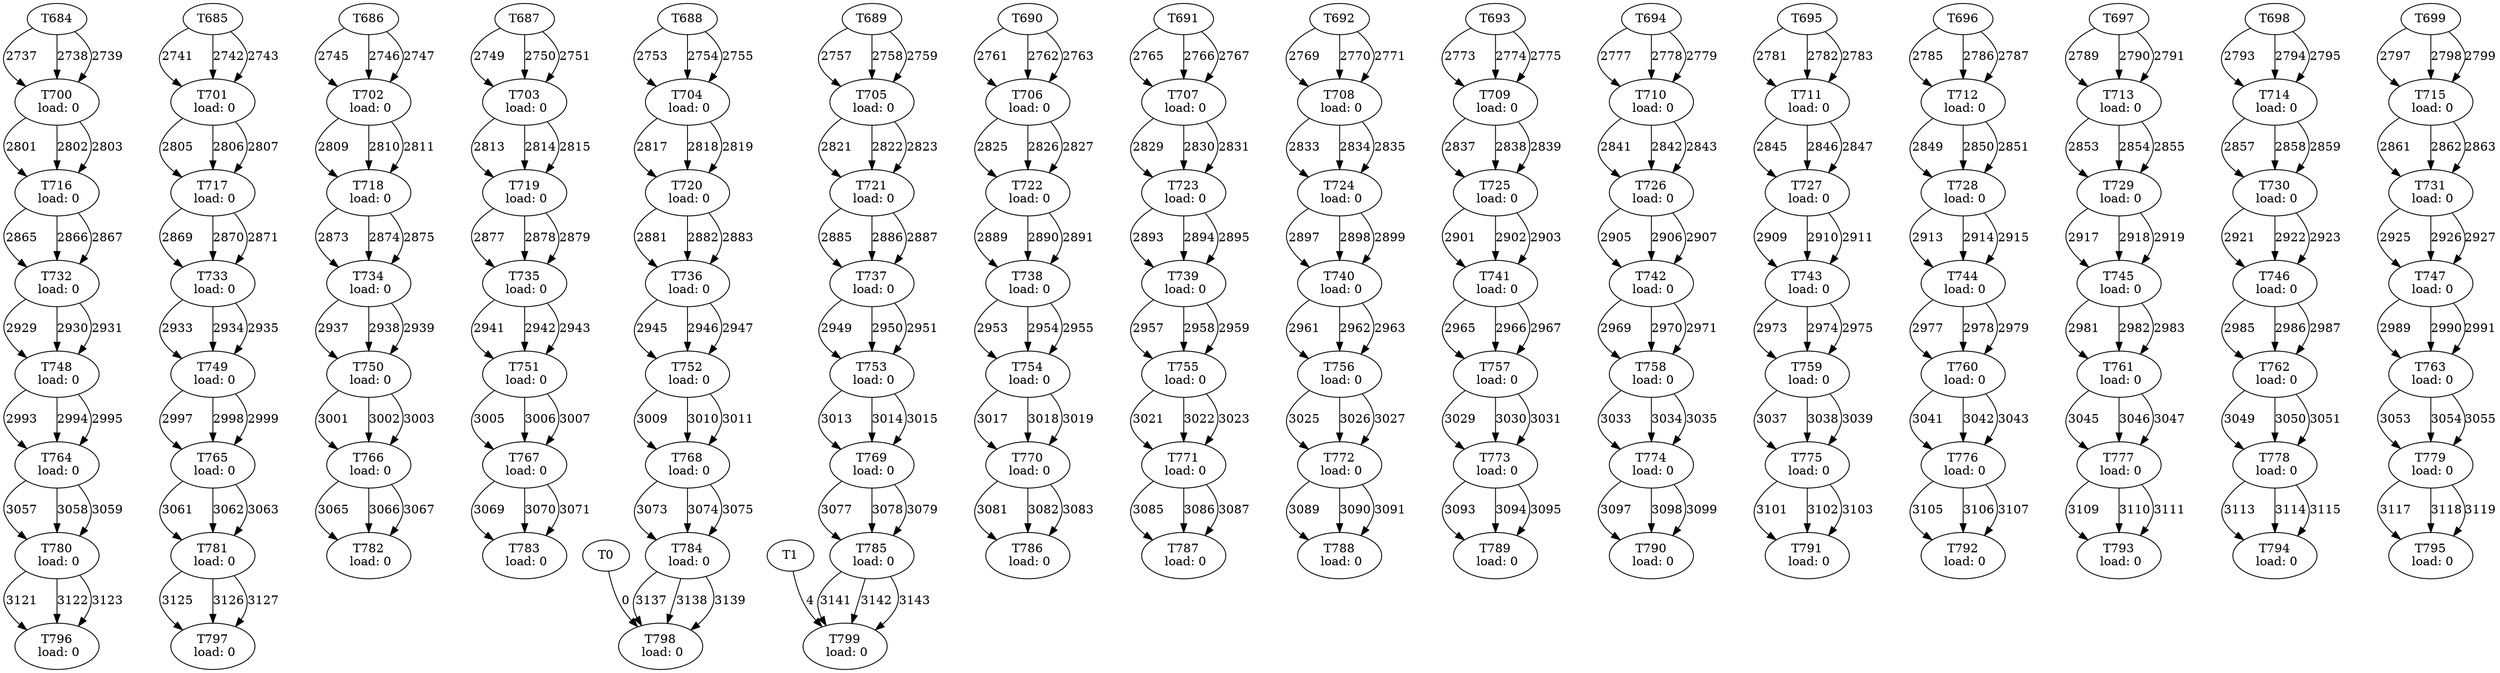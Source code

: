 digraph taskgraph {
	T700 [label= "T700\n load: 0"];
	T684 -> T700[label=2737];
	T684 -> T700[label=2738];
	T684 -> T700[label=2739];
	T701 [label= "T701\n load: 0"];
	T685 -> T701[label=2741];
	T685 -> T701[label=2742];
	T685 -> T701[label=2743];
	T702 [label= "T702\n load: 0"];
	T686 -> T702[label=2745];
	T686 -> T702[label=2746];
	T686 -> T702[label=2747];
	T703 [label= "T703\n load: 0"];
	T687 -> T703[label=2749];
	T687 -> T703[label=2750];
	T687 -> T703[label=2751];
	T704 [label= "T704\n load: 0"];
	T688 -> T704[label=2753];
	T688 -> T704[label=2754];
	T688 -> T704[label=2755];
	T705 [label= "T705\n load: 0"];
	T689 -> T705[label=2757];
	T689 -> T705[label=2758];
	T689 -> T705[label=2759];
	T706 [label= "T706\n load: 0"];
	T690 -> T706[label=2761];
	T690 -> T706[label=2762];
	T690 -> T706[label=2763];
	T707 [label= "T707\n load: 0"];
	T691 -> T707[label=2765];
	T691 -> T707[label=2766];
	T691 -> T707[label=2767];
	T708 [label= "T708\n load: 0"];
	T692 -> T708[label=2769];
	T692 -> T708[label=2770];
	T692 -> T708[label=2771];
	T709 [label= "T709\n load: 0"];
	T693 -> T709[label=2773];
	T693 -> T709[label=2774];
	T693 -> T709[label=2775];
	T710 [label= "T710\n load: 0"];
	T694 -> T710[label=2777];
	T694 -> T710[label=2778];
	T694 -> T710[label=2779];
	T711 [label= "T711\n load: 0"];
	T695 -> T711[label=2781];
	T695 -> T711[label=2782];
	T695 -> T711[label=2783];
	T712 [label= "T712\n load: 0"];
	T696 -> T712[label=2785];
	T696 -> T712[label=2786];
	T696 -> T712[label=2787];
	T713 [label= "T713\n load: 0"];
	T697 -> T713[label=2789];
	T697 -> T713[label=2790];
	T697 -> T713[label=2791];
	T714 [label= "T714\n load: 0"];
	T698 -> T714[label=2793];
	T698 -> T714[label=2794];
	T698 -> T714[label=2795];
	T715 [label= "T715\n load: 0"];
	T699 -> T715[label=2797];
	T699 -> T715[label=2798];
	T699 -> T715[label=2799];
	T716 [label= "T716\n load: 0"];
	T700 -> T716[label=2801];
	T700 -> T716[label=2802];
	T700 -> T716[label=2803];
	T717 [label= "T717\n load: 0"];
	T701 -> T717[label=2805];
	T701 -> T717[label=2806];
	T701 -> T717[label=2807];
	T718 [label= "T718\n load: 0"];
	T702 -> T718[label=2809];
	T702 -> T718[label=2810];
	T702 -> T718[label=2811];
	T719 [label= "T719\n load: 0"];
	T703 -> T719[label=2813];
	T703 -> T719[label=2814];
	T703 -> T719[label=2815];
	T720 [label= "T720\n load: 0"];
	T704 -> T720[label=2817];
	T704 -> T720[label=2818];
	T704 -> T720[label=2819];
	T721 [label= "T721\n load: 0"];
	T705 -> T721[label=2821];
	T705 -> T721[label=2822];
	T705 -> T721[label=2823];
	T722 [label= "T722\n load: 0"];
	T706 -> T722[label=2825];
	T706 -> T722[label=2826];
	T706 -> T722[label=2827];
	T723 [label= "T723\n load: 0"];
	T707 -> T723[label=2829];
	T707 -> T723[label=2830];
	T707 -> T723[label=2831];
	T724 [label= "T724\n load: 0"];
	T708 -> T724[label=2833];
	T708 -> T724[label=2834];
	T708 -> T724[label=2835];
	T725 [label= "T725\n load: 0"];
	T709 -> T725[label=2837];
	T709 -> T725[label=2838];
	T709 -> T725[label=2839];
	T726 [label= "T726\n load: 0"];
	T710 -> T726[label=2841];
	T710 -> T726[label=2842];
	T710 -> T726[label=2843];
	T727 [label= "T727\n load: 0"];
	T711 -> T727[label=2845];
	T711 -> T727[label=2846];
	T711 -> T727[label=2847];
	T728 [label= "T728\n load: 0"];
	T712 -> T728[label=2849];
	T712 -> T728[label=2850];
	T712 -> T728[label=2851];
	T729 [label= "T729\n load: 0"];
	T713 -> T729[label=2853];
	T713 -> T729[label=2854];
	T713 -> T729[label=2855];
	T730 [label= "T730\n load: 0"];
	T714 -> T730[label=2857];
	T714 -> T730[label=2858];
	T714 -> T730[label=2859];
	T731 [label= "T731\n load: 0"];
	T715 -> T731[label=2861];
	T715 -> T731[label=2862];
	T715 -> T731[label=2863];
	T732 [label= "T732\n load: 0"];
	T716 -> T732[label=2865];
	T716 -> T732[label=2866];
	T716 -> T732[label=2867];
	T733 [label= "T733\n load: 0"];
	T717 -> T733[label=2869];
	T717 -> T733[label=2870];
	T717 -> T733[label=2871];
	T734 [label= "T734\n load: 0"];
	T718 -> T734[label=2873];
	T718 -> T734[label=2874];
	T718 -> T734[label=2875];
	T735 [label= "T735\n load: 0"];
	T719 -> T735[label=2877];
	T719 -> T735[label=2878];
	T719 -> T735[label=2879];
	T736 [label= "T736\n load: 0"];
	T720 -> T736[label=2881];
	T720 -> T736[label=2882];
	T720 -> T736[label=2883];
	T737 [label= "T737\n load: 0"];
	T721 -> T737[label=2885];
	T721 -> T737[label=2886];
	T721 -> T737[label=2887];
	T738 [label= "T738\n load: 0"];
	T722 -> T738[label=2889];
	T722 -> T738[label=2890];
	T722 -> T738[label=2891];
	T739 [label= "T739\n load: 0"];
	T723 -> T739[label=2893];
	T723 -> T739[label=2894];
	T723 -> T739[label=2895];
	T740 [label= "T740\n load: 0"];
	T724 -> T740[label=2897];
	T724 -> T740[label=2898];
	T724 -> T740[label=2899];
	T741 [label= "T741\n load: 0"];
	T725 -> T741[label=2901];
	T725 -> T741[label=2902];
	T725 -> T741[label=2903];
	T742 [label= "T742\n load: 0"];
	T726 -> T742[label=2905];
	T726 -> T742[label=2906];
	T726 -> T742[label=2907];
	T743 [label= "T743\n load: 0"];
	T727 -> T743[label=2909];
	T727 -> T743[label=2910];
	T727 -> T743[label=2911];
	T744 [label= "T744\n load: 0"];
	T728 -> T744[label=2913];
	T728 -> T744[label=2914];
	T728 -> T744[label=2915];
	T745 [label= "T745\n load: 0"];
	T729 -> T745[label=2917];
	T729 -> T745[label=2918];
	T729 -> T745[label=2919];
	T746 [label= "T746\n load: 0"];
	T730 -> T746[label=2921];
	T730 -> T746[label=2922];
	T730 -> T746[label=2923];
	T747 [label= "T747\n load: 0"];
	T731 -> T747[label=2925];
	T731 -> T747[label=2926];
	T731 -> T747[label=2927];
	T748 [label= "T748\n load: 0"];
	T732 -> T748[label=2929];
	T732 -> T748[label=2930];
	T732 -> T748[label=2931];
	T749 [label= "T749\n load: 0"];
	T733 -> T749[label=2933];
	T733 -> T749[label=2934];
	T733 -> T749[label=2935];
	T750 [label= "T750\n load: 0"];
	T734 -> T750[label=2937];
	T734 -> T750[label=2938];
	T734 -> T750[label=2939];
	T751 [label= "T751\n load: 0"];
	T735 -> T751[label=2941];
	T735 -> T751[label=2942];
	T735 -> T751[label=2943];
	T752 [label= "T752\n load: 0"];
	T736 -> T752[label=2945];
	T736 -> T752[label=2946];
	T736 -> T752[label=2947];
	T753 [label= "T753\n load: 0"];
	T737 -> T753[label=2949];
	T737 -> T753[label=2950];
	T737 -> T753[label=2951];
	T754 [label= "T754\n load: 0"];
	T738 -> T754[label=2953];
	T738 -> T754[label=2954];
	T738 -> T754[label=2955];
	T755 [label= "T755\n load: 0"];
	T739 -> T755[label=2957];
	T739 -> T755[label=2958];
	T739 -> T755[label=2959];
	T756 [label= "T756\n load: 0"];
	T740 -> T756[label=2961];
	T740 -> T756[label=2962];
	T740 -> T756[label=2963];
	T757 [label= "T757\n load: 0"];
	T741 -> T757[label=2965];
	T741 -> T757[label=2966];
	T741 -> T757[label=2967];
	T758 [label= "T758\n load: 0"];
	T742 -> T758[label=2969];
	T742 -> T758[label=2970];
	T742 -> T758[label=2971];
	T759 [label= "T759\n load: 0"];
	T743 -> T759[label=2973];
	T743 -> T759[label=2974];
	T743 -> T759[label=2975];
	T760 [label= "T760\n load: 0"];
	T744 -> T760[label=2977];
	T744 -> T760[label=2978];
	T744 -> T760[label=2979];
	T761 [label= "T761\n load: 0"];
	T745 -> T761[label=2981];
	T745 -> T761[label=2982];
	T745 -> T761[label=2983];
	T762 [label= "T762\n load: 0"];
	T746 -> T762[label=2985];
	T746 -> T762[label=2986];
	T746 -> T762[label=2987];
	T763 [label= "T763\n load: 0"];
	T747 -> T763[label=2989];
	T747 -> T763[label=2990];
	T747 -> T763[label=2991];
	T764 [label= "T764\n load: 0"];
	T748 -> T764[label=2993];
	T748 -> T764[label=2994];
	T748 -> T764[label=2995];
	T765 [label= "T765\n load: 0"];
	T749 -> T765[label=2997];
	T749 -> T765[label=2998];
	T749 -> T765[label=2999];
	T766 [label= "T766\n load: 0"];
	T750 -> T766[label=3001];
	T750 -> T766[label=3002];
	T750 -> T766[label=3003];
	T767 [label= "T767\n load: 0"];
	T751 -> T767[label=3005];
	T751 -> T767[label=3006];
	T751 -> T767[label=3007];
	T768 [label= "T768\n load: 0"];
	T752 -> T768[label=3009];
	T752 -> T768[label=3010];
	T752 -> T768[label=3011];
	T769 [label= "T769\n load: 0"];
	T753 -> T769[label=3013];
	T753 -> T769[label=3014];
	T753 -> T769[label=3015];
	T770 [label= "T770\n load: 0"];
	T754 -> T770[label=3017];
	T754 -> T770[label=3018];
	T754 -> T770[label=3019];
	T771 [label= "T771\n load: 0"];
	T755 -> T771[label=3021];
	T755 -> T771[label=3022];
	T755 -> T771[label=3023];
	T772 [label= "T772\n load: 0"];
	T756 -> T772[label=3025];
	T756 -> T772[label=3026];
	T756 -> T772[label=3027];
	T773 [label= "T773\n load: 0"];
	T757 -> T773[label=3029];
	T757 -> T773[label=3030];
	T757 -> T773[label=3031];
	T774 [label= "T774\n load: 0"];
	T758 -> T774[label=3033];
	T758 -> T774[label=3034];
	T758 -> T774[label=3035];
	T775 [label= "T775\n load: 0"];
	T759 -> T775[label=3037];
	T759 -> T775[label=3038];
	T759 -> T775[label=3039];
	T776 [label= "T776\n load: 0"];
	T760 -> T776[label=3041];
	T760 -> T776[label=3042];
	T760 -> T776[label=3043];
	T777 [label= "T777\n load: 0"];
	T761 -> T777[label=3045];
	T761 -> T777[label=3046];
	T761 -> T777[label=3047];
	T778 [label= "T778\n load: 0"];
	T762 -> T778[label=3049];
	T762 -> T778[label=3050];
	T762 -> T778[label=3051];
	T779 [label= "T779\n load: 0"];
	T763 -> T779[label=3053];
	T763 -> T779[label=3054];
	T763 -> T779[label=3055];
	T780 [label= "T780\n load: 0"];
	T764 -> T780[label=3057];
	T764 -> T780[label=3058];
	T764 -> T780[label=3059];
	T781 [label= "T781\n load: 0"];
	T765 -> T781[label=3061];
	T765 -> T781[label=3062];
	T765 -> T781[label=3063];
	T782 [label= "T782\n load: 0"];
	T766 -> T782[label=3065];
	T766 -> T782[label=3066];
	T766 -> T782[label=3067];
	T783 [label= "T783\n load: 0"];
	T767 -> T783[label=3069];
	T767 -> T783[label=3070];
	T767 -> T783[label=3071];
	T784 [label= "T784\n load: 0"];
	T768 -> T784[label=3073];
	T768 -> T784[label=3074];
	T768 -> T784[label=3075];
	T785 [label= "T785\n load: 0"];
	T769 -> T785[label=3077];
	T769 -> T785[label=3078];
	T769 -> T785[label=3079];
	T786 [label= "T786\n load: 0"];
	T770 -> T786[label=3081];
	T770 -> T786[label=3082];
	T770 -> T786[label=3083];
	T787 [label= "T787\n load: 0"];
	T771 -> T787[label=3085];
	T771 -> T787[label=3086];
	T771 -> T787[label=3087];
	T788 [label= "T788\n load: 0"];
	T772 -> T788[label=3089];
	T772 -> T788[label=3090];
	T772 -> T788[label=3091];
	T789 [label= "T789\n load: 0"];
	T773 -> T789[label=3093];
	T773 -> T789[label=3094];
	T773 -> T789[label=3095];
	T790 [label= "T790\n load: 0"];
	T774 -> T790[label=3097];
	T774 -> T790[label=3098];
	T774 -> T790[label=3099];
	T791 [label= "T791\n load: 0"];
	T775 -> T791[label=3101];
	T775 -> T791[label=3102];
	T775 -> T791[label=3103];
	T792 [label= "T792\n load: 0"];
	T776 -> T792[label=3105];
	T776 -> T792[label=3106];
	T776 -> T792[label=3107];
	T793 [label= "T793\n load: 0"];
	T777 -> T793[label=3109];
	T777 -> T793[label=3110];
	T777 -> T793[label=3111];
	T794 [label= "T794\n load: 0"];
	T778 -> T794[label=3113];
	T778 -> T794[label=3114];
	T778 -> T794[label=3115];
	T795 [label= "T795\n load: 0"];
	T779 -> T795[label=3117];
	T779 -> T795[label=3118];
	T779 -> T795[label=3119];
	T796 [label= "T796\n load: 0"];
	T780 -> T796[label=3121];
	T780 -> T796[label=3122];
	T780 -> T796[label=3123];
	T797 [label= "T797\n load: 0"];
	T781 -> T797[label=3125];
	T781 -> T797[label=3126];
	T781 -> T797[label=3127];
	T798 [label= "T798\n load: 0"];
	T0 -> T798[label=0];
	T784 -> T798[label=3137];
	T784 -> T798[label=3138];
	T784 -> T798[label=3139];
	T799 [label= "T799\n load: 0"];
	T1 -> T799[label=4];
	T785 -> T799[label=3141];
	T785 -> T799[label=3142];
	T785 -> T799[label=3143];
}